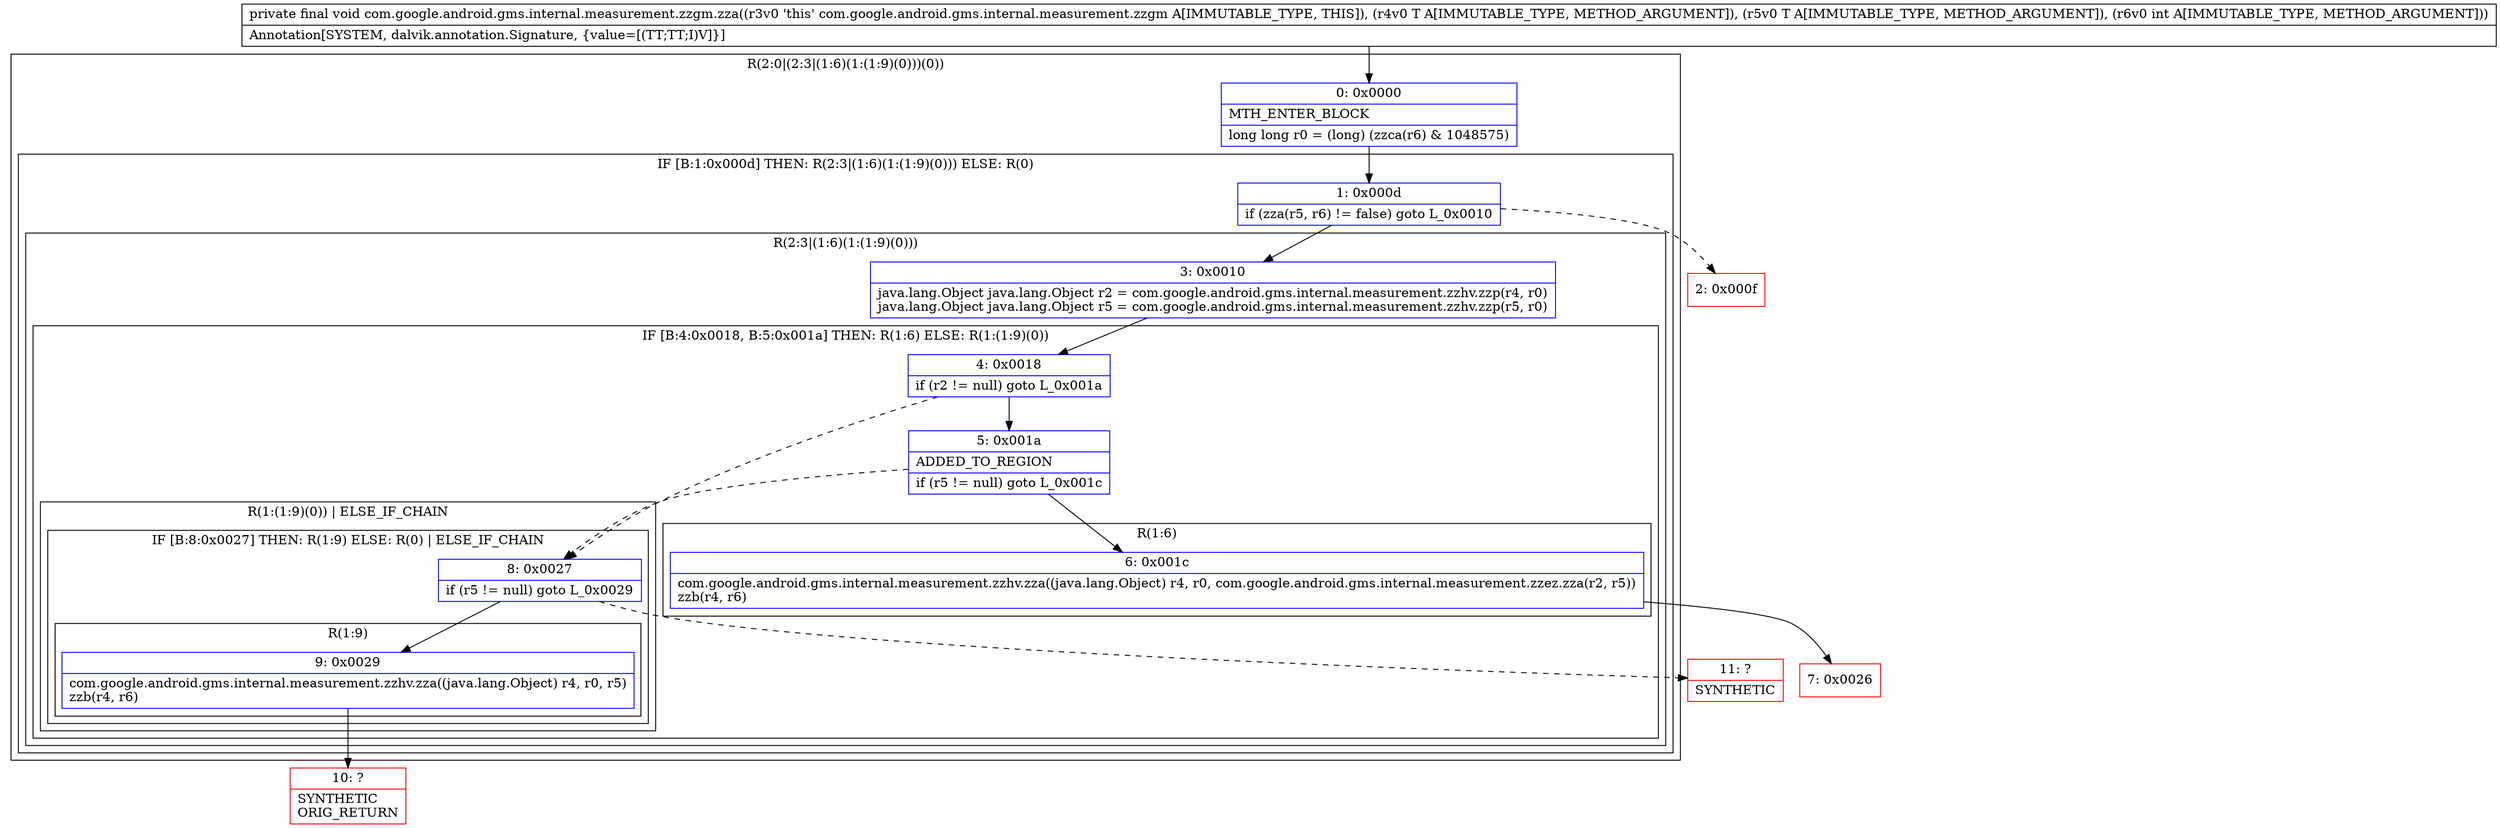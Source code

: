 digraph "CFG forcom.google.android.gms.internal.measurement.zzgm.zza(Ljava\/lang\/Object;Ljava\/lang\/Object;I)V" {
subgraph cluster_Region_1710579651 {
label = "R(2:0|(2:3|(1:6)(1:(1:9)(0)))(0))";
node [shape=record,color=blue];
Node_0 [shape=record,label="{0\:\ 0x0000|MTH_ENTER_BLOCK\l|long long r0 = (long) (zzca(r6) & 1048575)\l}"];
subgraph cluster_IfRegion_1822220868 {
label = "IF [B:1:0x000d] THEN: R(2:3|(1:6)(1:(1:9)(0))) ELSE: R(0)";
node [shape=record,color=blue];
Node_1 [shape=record,label="{1\:\ 0x000d|if (zza(r5, r6) != false) goto L_0x0010\l}"];
subgraph cluster_Region_1348619340 {
label = "R(2:3|(1:6)(1:(1:9)(0)))";
node [shape=record,color=blue];
Node_3 [shape=record,label="{3\:\ 0x0010|java.lang.Object java.lang.Object r2 = com.google.android.gms.internal.measurement.zzhv.zzp(r4, r0)\ljava.lang.Object java.lang.Object r5 = com.google.android.gms.internal.measurement.zzhv.zzp(r5, r0)\l}"];
subgraph cluster_IfRegion_1122148848 {
label = "IF [B:4:0x0018, B:5:0x001a] THEN: R(1:6) ELSE: R(1:(1:9)(0))";
node [shape=record,color=blue];
Node_4 [shape=record,label="{4\:\ 0x0018|if (r2 != null) goto L_0x001a\l}"];
Node_5 [shape=record,label="{5\:\ 0x001a|ADDED_TO_REGION\l|if (r5 != null) goto L_0x001c\l}"];
subgraph cluster_Region_1046158618 {
label = "R(1:6)";
node [shape=record,color=blue];
Node_6 [shape=record,label="{6\:\ 0x001c|com.google.android.gms.internal.measurement.zzhv.zza((java.lang.Object) r4, r0, com.google.android.gms.internal.measurement.zzez.zza(r2, r5))\lzzb(r4, r6)\l}"];
}
subgraph cluster_Region_1130713032 {
label = "R(1:(1:9)(0)) | ELSE_IF_CHAIN\l";
node [shape=record,color=blue];
subgraph cluster_IfRegion_2135500 {
label = "IF [B:8:0x0027] THEN: R(1:9) ELSE: R(0) | ELSE_IF_CHAIN\l";
node [shape=record,color=blue];
Node_8 [shape=record,label="{8\:\ 0x0027|if (r5 != null) goto L_0x0029\l}"];
subgraph cluster_Region_220654800 {
label = "R(1:9)";
node [shape=record,color=blue];
Node_9 [shape=record,label="{9\:\ 0x0029|com.google.android.gms.internal.measurement.zzhv.zza((java.lang.Object) r4, r0, r5)\lzzb(r4, r6)\l}"];
}
subgraph cluster_Region_2069422326 {
label = "R(0)";
node [shape=record,color=blue];
}
}
}
}
}
subgraph cluster_Region_11379606 {
label = "R(0)";
node [shape=record,color=blue];
}
}
}
Node_2 [shape=record,color=red,label="{2\:\ 0x000f}"];
Node_7 [shape=record,color=red,label="{7\:\ 0x0026}"];
Node_10 [shape=record,color=red,label="{10\:\ ?|SYNTHETIC\lORIG_RETURN\l}"];
Node_11 [shape=record,color=red,label="{11\:\ ?|SYNTHETIC\l}"];
MethodNode[shape=record,label="{private final void com.google.android.gms.internal.measurement.zzgm.zza((r3v0 'this' com.google.android.gms.internal.measurement.zzgm A[IMMUTABLE_TYPE, THIS]), (r4v0 T A[IMMUTABLE_TYPE, METHOD_ARGUMENT]), (r5v0 T A[IMMUTABLE_TYPE, METHOD_ARGUMENT]), (r6v0 int A[IMMUTABLE_TYPE, METHOD_ARGUMENT]))  | Annotation[SYSTEM, dalvik.annotation.Signature, \{value=[(TT;TT;I)V]\}]\l}"];
MethodNode -> Node_0;
Node_0 -> Node_1;
Node_1 -> Node_2[style=dashed];
Node_1 -> Node_3;
Node_3 -> Node_4;
Node_4 -> Node_5;
Node_4 -> Node_8[style=dashed];
Node_5 -> Node_6;
Node_5 -> Node_8[style=dashed];
Node_6 -> Node_7;
Node_8 -> Node_9;
Node_8 -> Node_11[style=dashed];
Node_9 -> Node_10;
}

